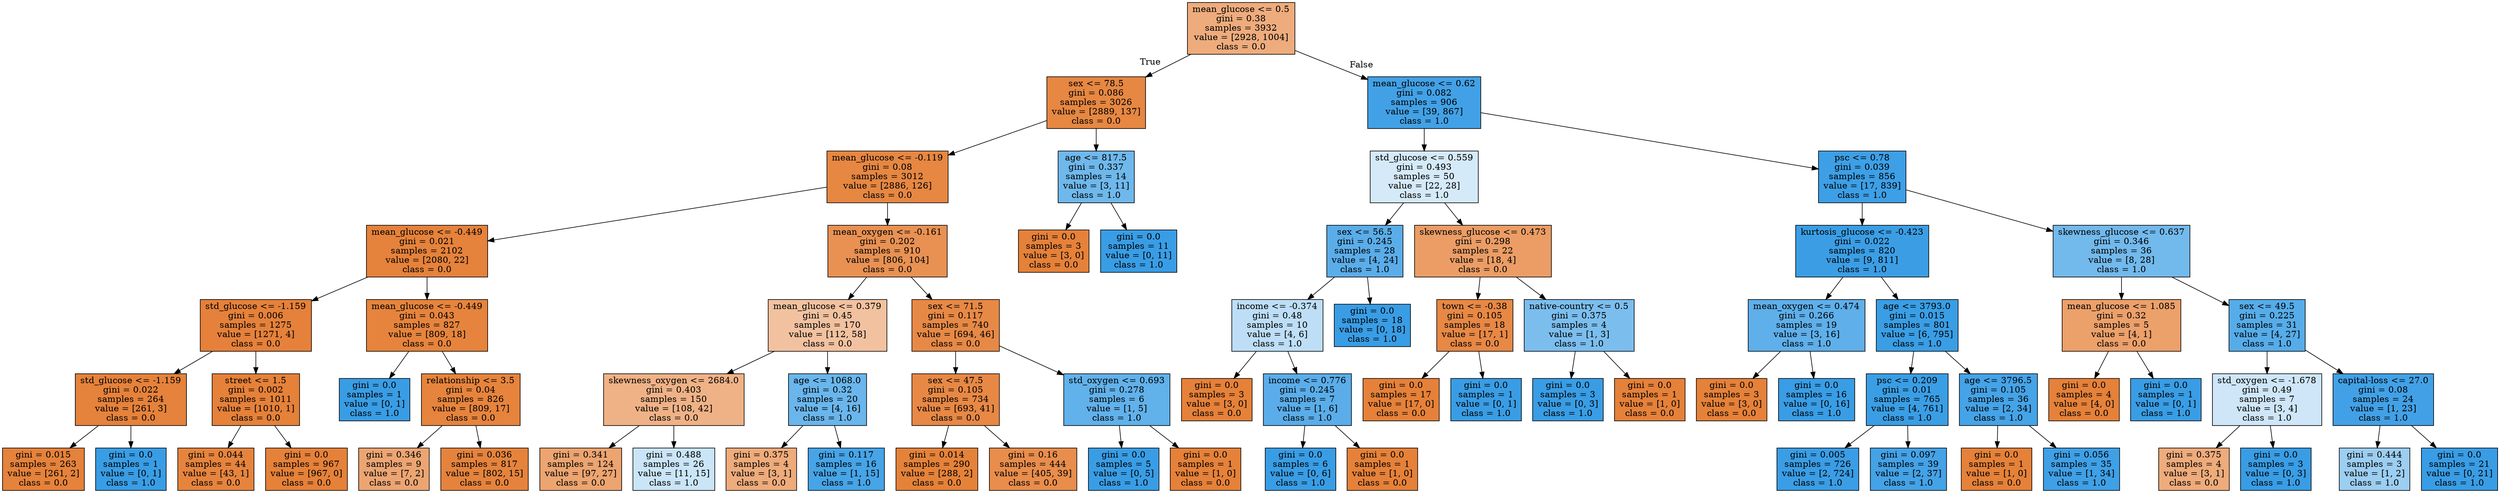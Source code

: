 digraph Tree {
node [shape=box, style="filled", color="black"] ;
0 [label="mean_glucose <= 0.5\ngini = 0.38\nsamples = 3932\nvalue = [2928, 1004]\nclass = 0.0", fillcolor="#eeac7d"] ;
1 [label="sex <= 78.5\ngini = 0.086\nsamples = 3026\nvalue = [2889, 137]\nclass = 0.0", fillcolor="#e68742"] ;
0 -> 1 [labeldistance=2.5, labelangle=45, headlabel="True"] ;
2 [label="mean_glucose <= -0.119\ngini = 0.08\nsamples = 3012\nvalue = [2886, 126]\nclass = 0.0", fillcolor="#e68742"] ;
1 -> 2 ;
3 [label="mean_glucose <= -0.449\ngini = 0.021\nsamples = 2102\nvalue = [2080, 22]\nclass = 0.0", fillcolor="#e5823b"] ;
2 -> 3 ;
4 [label="std_glucose <= -1.159\ngini = 0.006\nsamples = 1275\nvalue = [1271, 4]\nclass = 0.0", fillcolor="#e5813a"] ;
3 -> 4 ;
5 [label="std_glucose <= -1.159\ngini = 0.022\nsamples = 264\nvalue = [261, 3]\nclass = 0.0", fillcolor="#e5823b"] ;
4 -> 5 ;
6 [label="gini = 0.015\nsamples = 263\nvalue = [261, 2]\nclass = 0.0", fillcolor="#e5823b"] ;
5 -> 6 ;
7 [label="gini = 0.0\nsamples = 1\nvalue = [0, 1]\nclass = 1.0", fillcolor="#399de5"] ;
5 -> 7 ;
8 [label="street <= 1.5\ngini = 0.002\nsamples = 1011\nvalue = [1010, 1]\nclass = 0.0", fillcolor="#e58139"] ;
4 -> 8 ;
9 [label="gini = 0.044\nsamples = 44\nvalue = [43, 1]\nclass = 0.0", fillcolor="#e6843e"] ;
8 -> 9 ;
10 [label="gini = 0.0\nsamples = 967\nvalue = [967, 0]\nclass = 0.0", fillcolor="#e58139"] ;
8 -> 10 ;
11 [label="mean_glucose <= -0.449\ngini = 0.043\nsamples = 827\nvalue = [809, 18]\nclass = 0.0", fillcolor="#e6843d"] ;
3 -> 11 ;
12 [label="gini = 0.0\nsamples = 1\nvalue = [0, 1]\nclass = 1.0", fillcolor="#399de5"] ;
11 -> 12 ;
13 [label="relationship <= 3.5\ngini = 0.04\nsamples = 826\nvalue = [809, 17]\nclass = 0.0", fillcolor="#e6843d"] ;
11 -> 13 ;
14 [label="gini = 0.346\nsamples = 9\nvalue = [7, 2]\nclass = 0.0", fillcolor="#eca572"] ;
13 -> 14 ;
15 [label="gini = 0.036\nsamples = 817\nvalue = [802, 15]\nclass = 0.0", fillcolor="#e5833d"] ;
13 -> 15 ;
16 [label="mean_oxygen <= -0.161\ngini = 0.202\nsamples = 910\nvalue = [806, 104]\nclass = 0.0", fillcolor="#e89153"] ;
2 -> 16 ;
17 [label="mean_glucose <= 0.379\ngini = 0.45\nsamples = 170\nvalue = [112, 58]\nclass = 0.0", fillcolor="#f2c2a0"] ;
16 -> 17 ;
18 [label="skewness_oxygen <= 2684.0\ngini = 0.403\nsamples = 150\nvalue = [108, 42]\nclass = 0.0", fillcolor="#efb286"] ;
17 -> 18 ;
19 [label="gini = 0.341\nsamples = 124\nvalue = [97, 27]\nclass = 0.0", fillcolor="#eca470"] ;
18 -> 19 ;
20 [label="gini = 0.488\nsamples = 26\nvalue = [11, 15]\nclass = 1.0", fillcolor="#cae5f8"] ;
18 -> 20 ;
21 [label="age <= 1068.0\ngini = 0.32\nsamples = 20\nvalue = [4, 16]\nclass = 1.0", fillcolor="#6ab6ec"] ;
17 -> 21 ;
22 [label="gini = 0.375\nsamples = 4\nvalue = [3, 1]\nclass = 0.0", fillcolor="#eeab7b"] ;
21 -> 22 ;
23 [label="gini = 0.117\nsamples = 16\nvalue = [1, 15]\nclass = 1.0", fillcolor="#46a4e7"] ;
21 -> 23 ;
24 [label="sex <= 71.5\ngini = 0.117\nsamples = 740\nvalue = [694, 46]\nclass = 0.0", fillcolor="#e78946"] ;
16 -> 24 ;
25 [label="sex <= 47.5\ngini = 0.105\nsamples = 734\nvalue = [693, 41]\nclass = 0.0", fillcolor="#e78845"] ;
24 -> 25 ;
26 [label="gini = 0.014\nsamples = 290\nvalue = [288, 2]\nclass = 0.0", fillcolor="#e5823a"] ;
25 -> 26 ;
27 [label="gini = 0.16\nsamples = 444\nvalue = [405, 39]\nclass = 0.0", fillcolor="#e88d4c"] ;
25 -> 27 ;
28 [label="std_oxygen <= 0.693\ngini = 0.278\nsamples = 6\nvalue = [1, 5]\nclass = 1.0", fillcolor="#61b1ea"] ;
24 -> 28 ;
29 [label="gini = 0.0\nsamples = 5\nvalue = [0, 5]\nclass = 1.0", fillcolor="#399de5"] ;
28 -> 29 ;
30 [label="gini = 0.0\nsamples = 1\nvalue = [1, 0]\nclass = 0.0", fillcolor="#e58139"] ;
28 -> 30 ;
31 [label="age <= 817.5\ngini = 0.337\nsamples = 14\nvalue = [3, 11]\nclass = 1.0", fillcolor="#6fb8ec"] ;
1 -> 31 ;
32 [label="gini = 0.0\nsamples = 3\nvalue = [3, 0]\nclass = 0.0", fillcolor="#e58139"] ;
31 -> 32 ;
33 [label="gini = 0.0\nsamples = 11\nvalue = [0, 11]\nclass = 1.0", fillcolor="#399de5"] ;
31 -> 33 ;
34 [label="mean_glucose <= 0.62\ngini = 0.082\nsamples = 906\nvalue = [39, 867]\nclass = 1.0", fillcolor="#42a1e6"] ;
0 -> 34 [labeldistance=2.5, labelangle=-45, headlabel="False"] ;
35 [label="std_glucose <= 0.559\ngini = 0.493\nsamples = 50\nvalue = [22, 28]\nclass = 1.0", fillcolor="#d5eaf9"] ;
34 -> 35 ;
36 [label="sex <= 56.5\ngini = 0.245\nsamples = 28\nvalue = [4, 24]\nclass = 1.0", fillcolor="#5aade9"] ;
35 -> 36 ;
37 [label="income <= -0.374\ngini = 0.48\nsamples = 10\nvalue = [4, 6]\nclass = 1.0", fillcolor="#bddef6"] ;
36 -> 37 ;
38 [label="gini = 0.0\nsamples = 3\nvalue = [3, 0]\nclass = 0.0", fillcolor="#e58139"] ;
37 -> 38 ;
39 [label="income <= 0.776\ngini = 0.245\nsamples = 7\nvalue = [1, 6]\nclass = 1.0", fillcolor="#5aade9"] ;
37 -> 39 ;
40 [label="gini = 0.0\nsamples = 6\nvalue = [0, 6]\nclass = 1.0", fillcolor="#399de5"] ;
39 -> 40 ;
41 [label="gini = 0.0\nsamples = 1\nvalue = [1, 0]\nclass = 0.0", fillcolor="#e58139"] ;
39 -> 41 ;
42 [label="gini = 0.0\nsamples = 18\nvalue = [0, 18]\nclass = 1.0", fillcolor="#399de5"] ;
36 -> 42 ;
43 [label="skewness_glucose <= 0.473\ngini = 0.298\nsamples = 22\nvalue = [18, 4]\nclass = 0.0", fillcolor="#eb9d65"] ;
35 -> 43 ;
44 [label="town <= -0.38\ngini = 0.105\nsamples = 18\nvalue = [17, 1]\nclass = 0.0", fillcolor="#e78845"] ;
43 -> 44 ;
45 [label="gini = 0.0\nsamples = 17\nvalue = [17, 0]\nclass = 0.0", fillcolor="#e58139"] ;
44 -> 45 ;
46 [label="gini = 0.0\nsamples = 1\nvalue = [0, 1]\nclass = 1.0", fillcolor="#399de5"] ;
44 -> 46 ;
47 [label="native-country <= 0.5\ngini = 0.375\nsamples = 4\nvalue = [1, 3]\nclass = 1.0", fillcolor="#7bbeee"] ;
43 -> 47 ;
48 [label="gini = 0.0\nsamples = 3\nvalue = [0, 3]\nclass = 1.0", fillcolor="#399de5"] ;
47 -> 48 ;
49 [label="gini = 0.0\nsamples = 1\nvalue = [1, 0]\nclass = 0.0", fillcolor="#e58139"] ;
47 -> 49 ;
50 [label="psc <= 0.78\ngini = 0.039\nsamples = 856\nvalue = [17, 839]\nclass = 1.0", fillcolor="#3d9fe6"] ;
34 -> 50 ;
51 [label="kurtosis_glucose <= -0.423\ngini = 0.022\nsamples = 820\nvalue = [9, 811]\nclass = 1.0", fillcolor="#3b9ee5"] ;
50 -> 51 ;
52 [label="mean_oxygen <= 0.474\ngini = 0.266\nsamples = 19\nvalue = [3, 16]\nclass = 1.0", fillcolor="#5eafea"] ;
51 -> 52 ;
53 [label="gini = 0.0\nsamples = 3\nvalue = [3, 0]\nclass = 0.0", fillcolor="#e58139"] ;
52 -> 53 ;
54 [label="gini = 0.0\nsamples = 16\nvalue = [0, 16]\nclass = 1.0", fillcolor="#399de5"] ;
52 -> 54 ;
55 [label="age <= 3793.0\ngini = 0.015\nsamples = 801\nvalue = [6, 795]\nclass = 1.0", fillcolor="#3a9ee5"] ;
51 -> 55 ;
56 [label="psc <= 0.209\ngini = 0.01\nsamples = 765\nvalue = [4, 761]\nclass = 1.0", fillcolor="#3a9ee5"] ;
55 -> 56 ;
57 [label="gini = 0.005\nsamples = 726\nvalue = [2, 724]\nclass = 1.0", fillcolor="#3a9de5"] ;
56 -> 57 ;
58 [label="gini = 0.097\nsamples = 39\nvalue = [2, 37]\nclass = 1.0", fillcolor="#44a2e6"] ;
56 -> 58 ;
59 [label="age <= 3796.5\ngini = 0.105\nsamples = 36\nvalue = [2, 34]\nclass = 1.0", fillcolor="#45a3e7"] ;
55 -> 59 ;
60 [label="gini = 0.0\nsamples = 1\nvalue = [1, 0]\nclass = 0.0", fillcolor="#e58139"] ;
59 -> 60 ;
61 [label="gini = 0.056\nsamples = 35\nvalue = [1, 34]\nclass = 1.0", fillcolor="#3fa0e6"] ;
59 -> 61 ;
62 [label="skewness_glucose <= 0.637\ngini = 0.346\nsamples = 36\nvalue = [8, 28]\nclass = 1.0", fillcolor="#72b9ec"] ;
50 -> 62 ;
63 [label="mean_glucose <= 1.085\ngini = 0.32\nsamples = 5\nvalue = [4, 1]\nclass = 0.0", fillcolor="#eca06a"] ;
62 -> 63 ;
64 [label="gini = 0.0\nsamples = 4\nvalue = [4, 0]\nclass = 0.0", fillcolor="#e58139"] ;
63 -> 64 ;
65 [label="gini = 0.0\nsamples = 1\nvalue = [0, 1]\nclass = 1.0", fillcolor="#399de5"] ;
63 -> 65 ;
66 [label="sex <= 49.5\ngini = 0.225\nsamples = 31\nvalue = [4, 27]\nclass = 1.0", fillcolor="#56ace9"] ;
62 -> 66 ;
67 [label="std_oxygen <= -1.678\ngini = 0.49\nsamples = 7\nvalue = [3, 4]\nclass = 1.0", fillcolor="#cee6f8"] ;
66 -> 67 ;
68 [label="gini = 0.375\nsamples = 4\nvalue = [3, 1]\nclass = 0.0", fillcolor="#eeab7b"] ;
67 -> 68 ;
69 [label="gini = 0.0\nsamples = 3\nvalue = [0, 3]\nclass = 1.0", fillcolor="#399de5"] ;
67 -> 69 ;
70 [label="capital-loss <= 27.0\ngini = 0.08\nsamples = 24\nvalue = [1, 23]\nclass = 1.0", fillcolor="#42a1e6"] ;
66 -> 70 ;
71 [label="gini = 0.444\nsamples = 3\nvalue = [1, 2]\nclass = 1.0", fillcolor="#9ccef2"] ;
70 -> 71 ;
72 [label="gini = 0.0\nsamples = 21\nvalue = [0, 21]\nclass = 1.0", fillcolor="#399de5"] ;
70 -> 72 ;
}